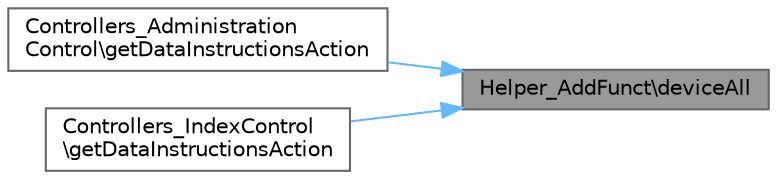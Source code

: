 digraph "Helper_AddFunct\deviceAll"
{
 // LATEX_PDF_SIZE
  bgcolor="transparent";
  edge [fontname=Helvetica,fontsize=10,labelfontname=Helvetica,labelfontsize=10];
  node [fontname=Helvetica,fontsize=10,shape=box,height=0.2,width=0.4];
  rankdir="RL";
  Node1 [id="Node000001",label="Helper_AddFunct\\deviceAll",height=0.2,width=0.4,color="gray40", fillcolor="grey60", style="filled", fontcolor="black",tooltip="Handles the \"all\" device special case."];
  Node1 -> Node2 [id="edge1_Node000001_Node000002",dir="back",color="steelblue1",style="solid",tooltip=" "];
  Node2 [id="Node000002",label="Controllers_Administration\lControl\\getDataInstructionsAction",height=0.2,width=0.4,color="grey40", fillcolor="white", style="filled",URL="$class_controllers___administration_control.html#adfdd0c680da00a28f36e2ca07b0a226e",tooltip="Retrieves and prepares instruction data for display."];
  Node1 -> Node3 [id="edge2_Node000001_Node000003",dir="back",color="steelblue1",style="solid",tooltip=" "];
  Node3 [id="Node000003",label="Controllers_IndexControl\l\\getDataInstructionsAction",height=0.2,width=0.4,color="grey40", fillcolor="white", style="filled",URL="$class_controllers___index_control.html#a080010b9980f95473ab2398362073635",tooltip="Retrieves and prepares instruction data for display."];
}
